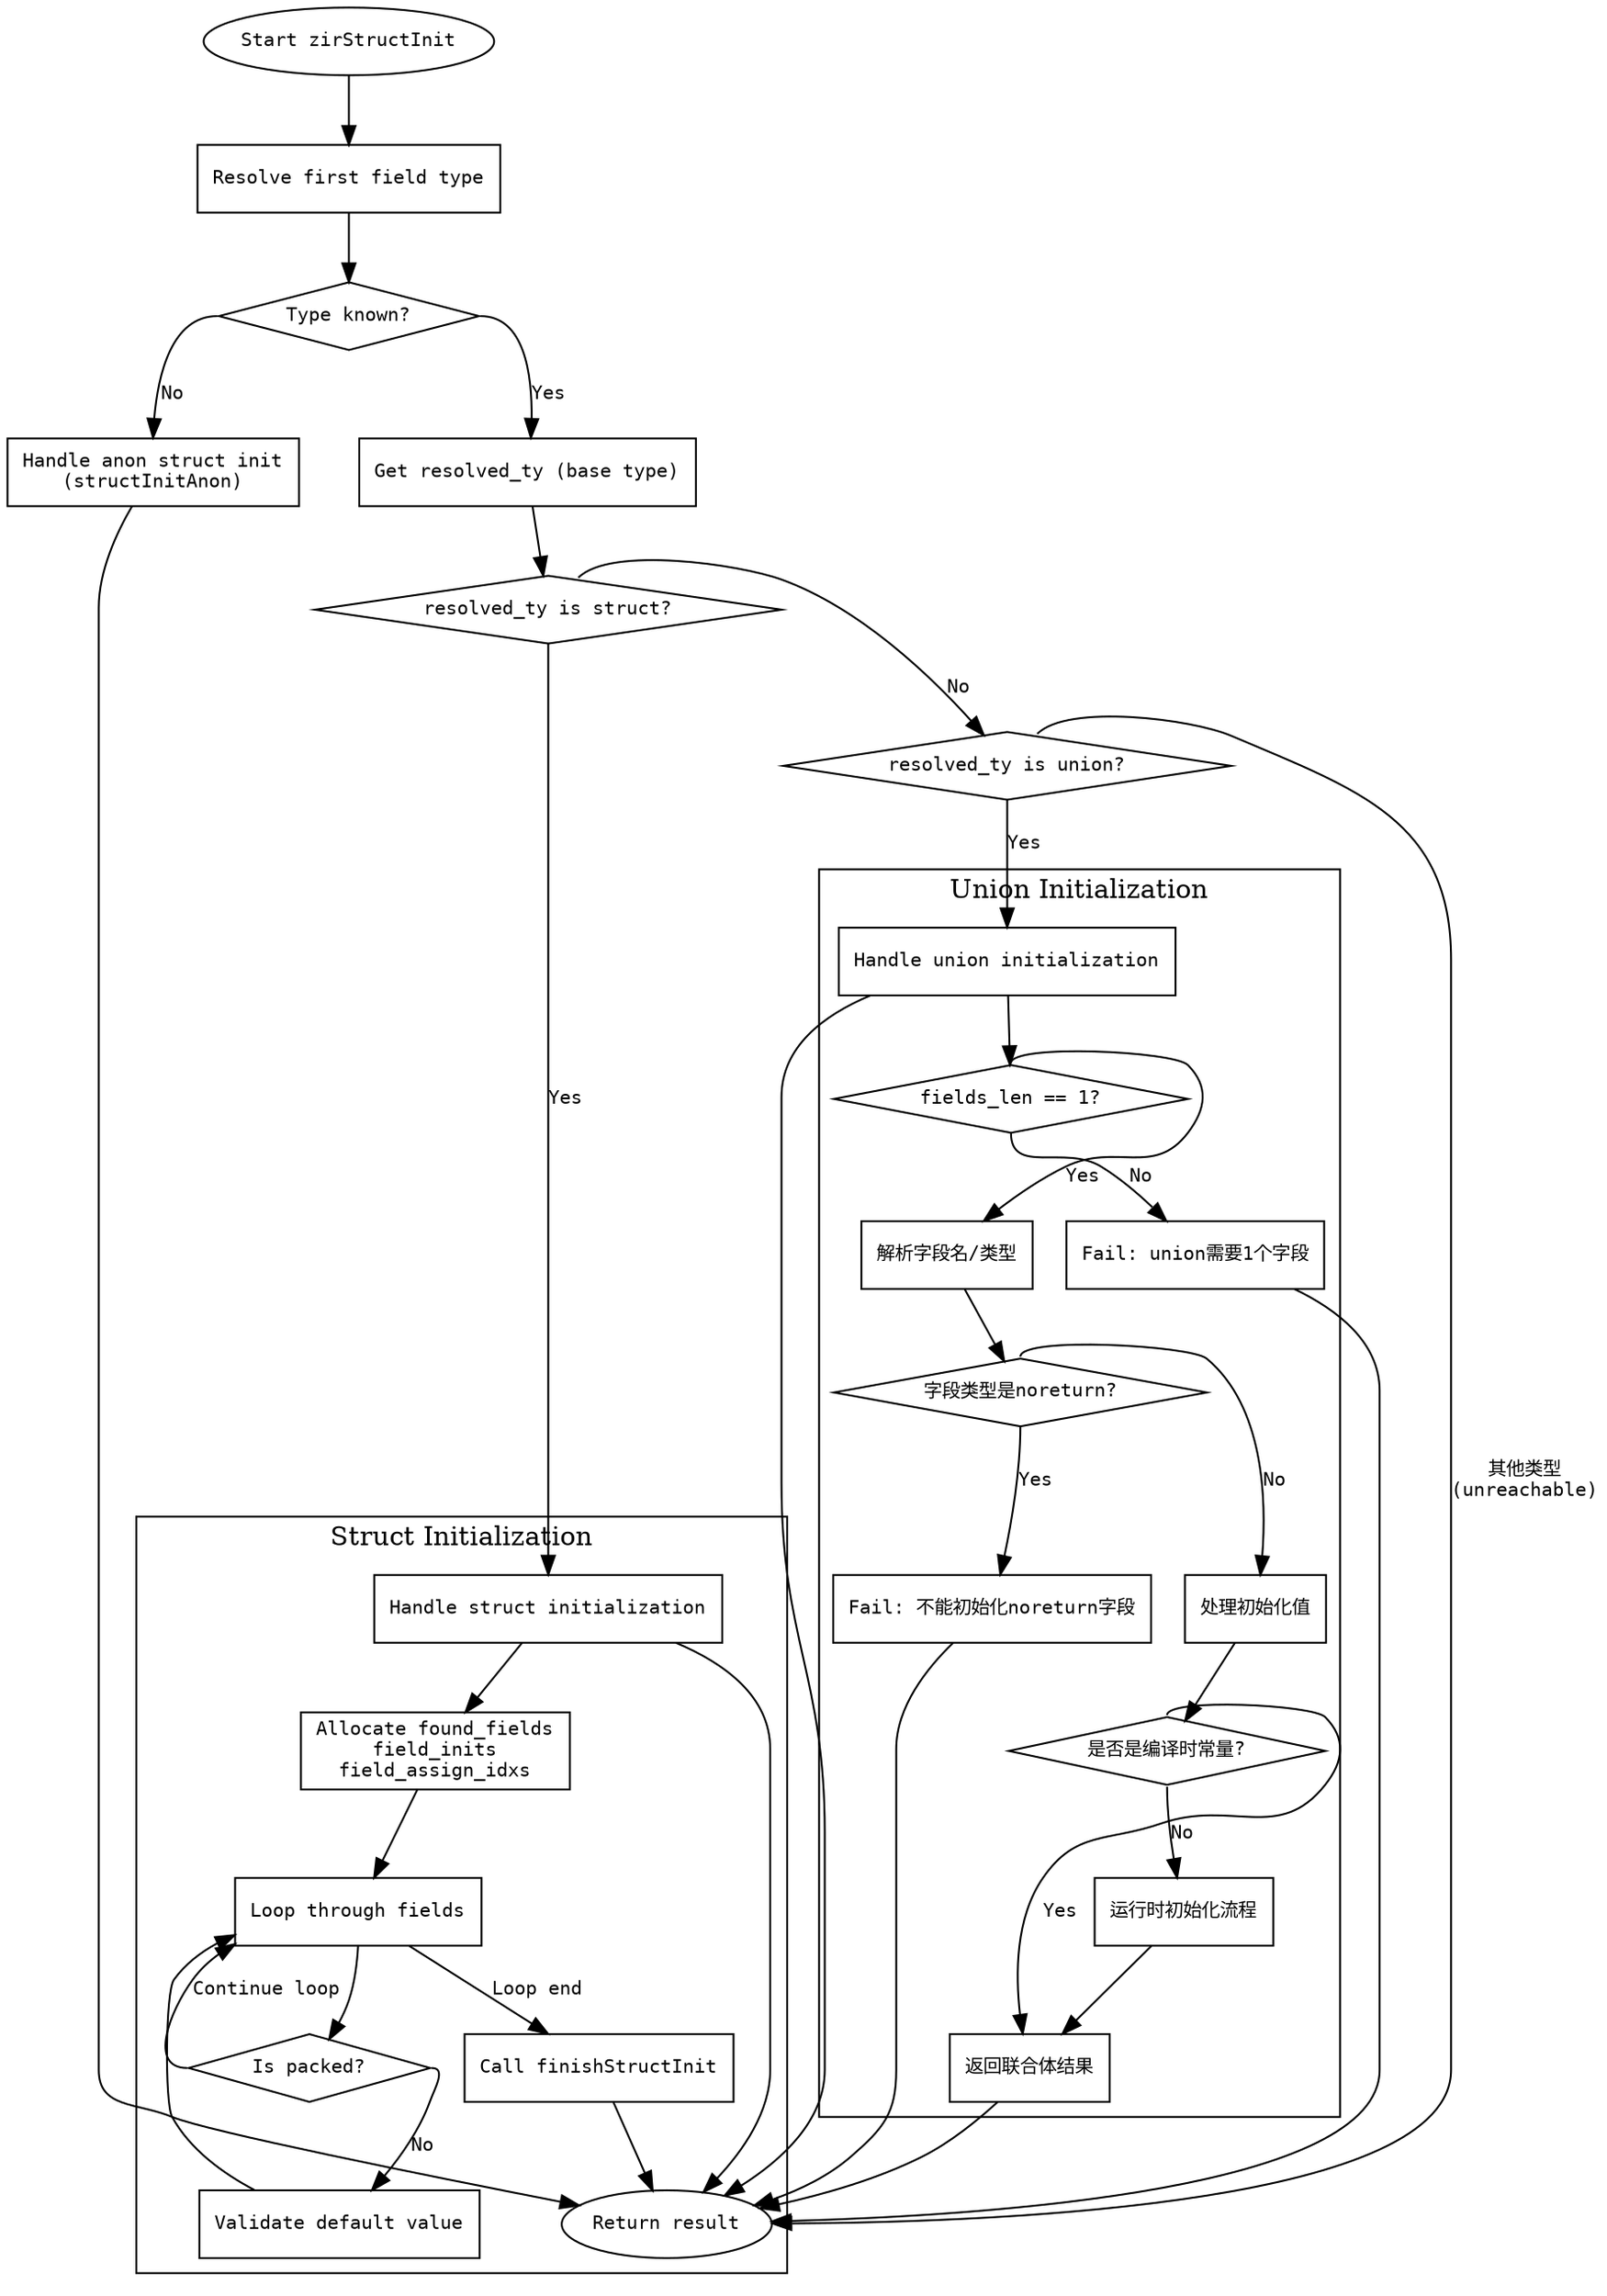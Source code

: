 
digraph flowchart {
    node [shape=rectangle, fontname="Courier", fontsize=10];
    edge [fontname="Courier", fontsize=10];

    start [label="Start zirStructInit", shape=ellipse];
    resolve_type [label="Resolve first field type"];
    check_type_known [label="Type known?", shape=diamond];
    anon_struct [label="Handle anon struct init\n(structInitAnon)"];
    get_resolved_ty [label="Get resolved_ty (base type)"];
    check_struct [label="resolved_ty is struct?", shape=diamond];
    handle_struct [label="Handle struct initialization"];
    check_union [label="resolved_ty is union?", shape=diamond];
    handle_union [label="Handle union initialization"];
    end [label="Return result", shape=ellipse];

    // 主流程分支
    start -> resolve_type;
    resolve_type -> check_type_known;
    check_type_known:w -> anon_struct [label="No"];
    check_type_known:e -> get_resolved_ty [label="Yes"];
    get_resolved_ty -> check_struct;

    // 结构体处理分支
    check_struct:s -> handle_struct [label="Yes"];
    check_struct:ne -> check_union [label="No"];
    handle_struct -> end;

    // 联合体处理分支
    check_union:s -> handle_union [label="Yes"];
    check_union:ne -> end [label="其他类型\n(unreachable)"];
    handle_union -> end;

    // 匿名结构体分支
    anon_struct -> end;

    // 结构体处理子流程
    subgraph cluster_struct {
        label="Struct Initialization";
        struct_start [label="Allocate found_fields\nfield_inits\nfield_assign_idxs"];
        loop_fields [label="Loop through fields", shape=box];
        check_packed [label="Is packed?", shape=diamond];
        validate_default [label="Validate default value"];
        finish_struct [label="Call finishStructInit"];

        handle_struct -> struct_start;
        struct_start -> loop_fields;
        loop_fields -> check_packed;
        check_packed:e -> validate_default [label="No"];
        check_packed:w -> loop_fields [label="Continue loop"];
        validate_default -> loop_fields;
        loop_fields -> finish_struct [label="Loop end"];
        finish_struct -> end;
    }

    // 联合体处理子流程
    subgraph cluster_union {
        label="Union Initialization";
        check_fields_len [label="fields_len == 1?", shape=diamond];
        error_fields [label="Fail: union需要1个字段"];
        resolve_field [label="解析字段名/类型"];
        check_noreturn [label="字段类型是noreturn?", shape=diamond];
        error_noreturn [label="Fail: 不能初始化noreturn字段"];
        handle_value [label="处理初始化值"];
        check_comptime [label="是否是编译时常量?", shape=diamond];
        runtime_init [label="运行时初始化流程"];
        return_result [label="返回联合体结果"];

        handle_union -> check_fields_len;
        check_fields_len:s -> error_fields [label="No"];
        check_fields_len:n -> resolve_field [label="Yes"];
        resolve_field -> check_noreturn;
        check_noreturn:s -> error_noreturn [label="Yes"];
        check_noreturn:n -> handle_value [label="No"];
        handle_value -> check_comptime;
        check_comptime:s -> runtime_init [label="No"];
        check_comptime:n -> return_result [label="Yes"];
        runtime_init -> return_result;
        return_result -> end;
        error_fields -> end;
        error_noreturn -> end;
    }
}
